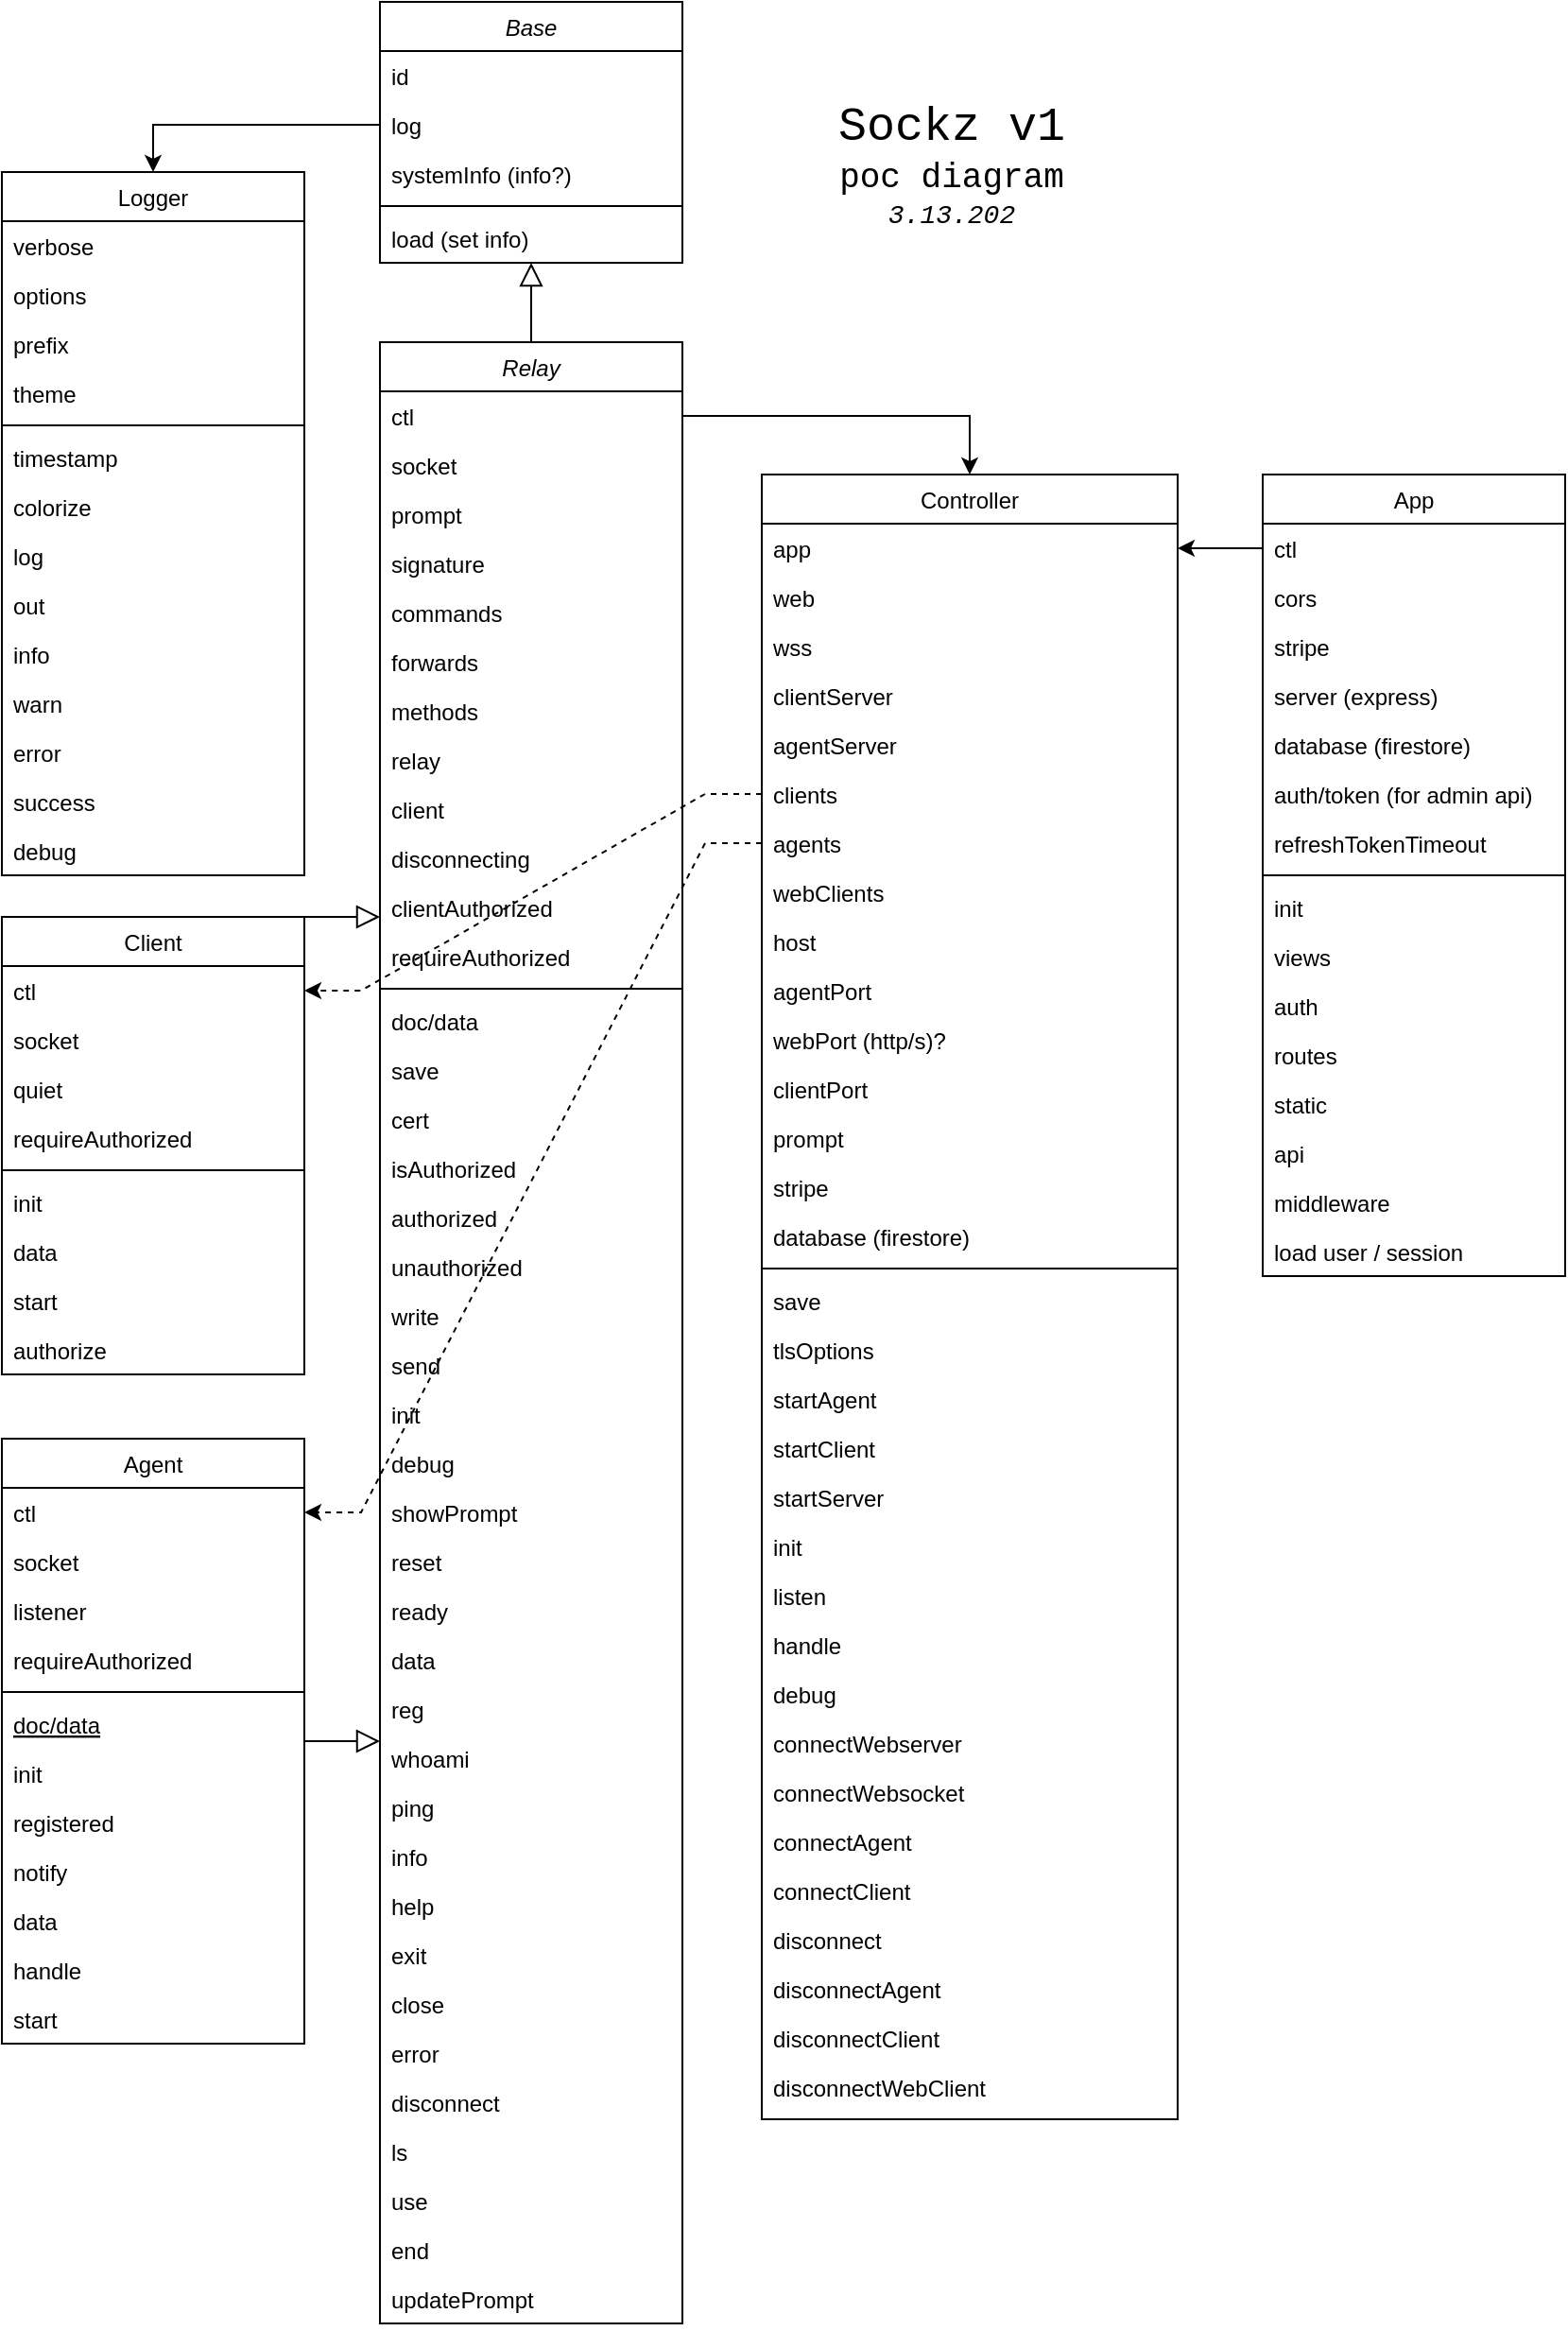 <mxfile version="17.1.2" type="github">
  <diagram id="C5RBs43oDa-KdzZeNtuy" name="Page-1">
    <mxGraphModel dx="2370" dy="2444" grid="1" gridSize="10" guides="1" tooltips="1" connect="1" arrows="1" fold="1" page="1" pageScale="1" pageWidth="827" pageHeight="1169" math="0" shadow="0">
      <root>
        <mxCell id="WIyWlLk6GJQsqaUBKTNV-0" />
        <mxCell id="WIyWlLk6GJQsqaUBKTNV-1" parent="WIyWlLk6GJQsqaUBKTNV-0" />
        <mxCell id="zkfFHV4jXpPFQw0GAbJ--0" value="Relay" style="swimlane;fontStyle=2;align=center;verticalAlign=top;childLayout=stackLayout;horizontal=1;startSize=26;horizontalStack=0;resizeParent=1;resizeLast=0;collapsible=1;marginBottom=0;rounded=0;shadow=0;strokeWidth=1;" parent="WIyWlLk6GJQsqaUBKTNV-1" vertex="1">
          <mxGeometry x="200" y="-70" width="160" height="1048" as="geometry">
            <mxRectangle x="230" y="140" width="160" height="26" as="alternateBounds" />
          </mxGeometry>
        </mxCell>
        <mxCell id="ypRm1HlDqHsr6dnx7aa0-102" value="ctl" style="text;align=left;verticalAlign=top;spacingLeft=4;spacingRight=4;overflow=hidden;rotatable=0;points=[[0,0.5],[1,0.5]];portConstraint=eastwest;" vertex="1" parent="zkfFHV4jXpPFQw0GAbJ--0">
          <mxGeometry y="26" width="160" height="26" as="geometry" />
        </mxCell>
        <mxCell id="ypRm1HlDqHsr6dnx7aa0-103" value="socket" style="text;align=left;verticalAlign=top;spacingLeft=4;spacingRight=4;overflow=hidden;rotatable=0;points=[[0,0.5],[1,0.5]];portConstraint=eastwest;" vertex="1" parent="zkfFHV4jXpPFQw0GAbJ--0">
          <mxGeometry y="52" width="160" height="26" as="geometry" />
        </mxCell>
        <mxCell id="ypRm1HlDqHsr6dnx7aa0-104" value="prompt" style="text;align=left;verticalAlign=top;spacingLeft=4;spacingRight=4;overflow=hidden;rotatable=0;points=[[0,0.5],[1,0.5]];portConstraint=eastwest;" vertex="1" parent="zkfFHV4jXpPFQw0GAbJ--0">
          <mxGeometry y="78" width="160" height="26" as="geometry" />
        </mxCell>
        <mxCell id="zkfFHV4jXpPFQw0GAbJ--1" value="signature" style="text;align=left;verticalAlign=top;spacingLeft=4;spacingRight=4;overflow=hidden;rotatable=0;points=[[0,0.5],[1,0.5]];portConstraint=eastwest;" parent="zkfFHV4jXpPFQw0GAbJ--0" vertex="1">
          <mxGeometry y="104" width="160" height="26" as="geometry" />
        </mxCell>
        <mxCell id="zkfFHV4jXpPFQw0GAbJ--2" value="commands" style="text;align=left;verticalAlign=top;spacingLeft=4;spacingRight=4;overflow=hidden;rotatable=0;points=[[0,0.5],[1,0.5]];portConstraint=eastwest;rounded=0;shadow=0;html=0;" parent="zkfFHV4jXpPFQw0GAbJ--0" vertex="1">
          <mxGeometry y="130" width="160" height="26" as="geometry" />
        </mxCell>
        <mxCell id="zkfFHV4jXpPFQw0GAbJ--3" value="forwards" style="text;align=left;verticalAlign=top;spacingLeft=4;spacingRight=4;overflow=hidden;rotatable=0;points=[[0,0.5],[1,0.5]];portConstraint=eastwest;rounded=0;shadow=0;html=0;" parent="zkfFHV4jXpPFQw0GAbJ--0" vertex="1">
          <mxGeometry y="156" width="160" height="26" as="geometry" />
        </mxCell>
        <mxCell id="zkfFHV4jXpPFQw0GAbJ--5" value="methods" style="text;align=left;verticalAlign=top;spacingLeft=4;spacingRight=4;overflow=hidden;rotatable=0;points=[[0,0.5],[1,0.5]];portConstraint=eastwest;" parent="zkfFHV4jXpPFQw0GAbJ--0" vertex="1">
          <mxGeometry y="182" width="160" height="26" as="geometry" />
        </mxCell>
        <mxCell id="ypRm1HlDqHsr6dnx7aa0-50" value="relay" style="text;align=left;verticalAlign=top;spacingLeft=4;spacingRight=4;overflow=hidden;rotatable=0;points=[[0,0.5],[1,0.5]];portConstraint=eastwest;" vertex="1" parent="zkfFHV4jXpPFQw0GAbJ--0">
          <mxGeometry y="208" width="160" height="26" as="geometry" />
        </mxCell>
        <mxCell id="ypRm1HlDqHsr6dnx7aa0-49" value="client" style="text;align=left;verticalAlign=top;spacingLeft=4;spacingRight=4;overflow=hidden;rotatable=0;points=[[0,0.5],[1,0.5]];portConstraint=eastwest;" vertex="1" parent="zkfFHV4jXpPFQw0GAbJ--0">
          <mxGeometry y="234" width="160" height="26" as="geometry" />
        </mxCell>
        <mxCell id="ypRm1HlDqHsr6dnx7aa0-51" value="disconnecting" style="text;align=left;verticalAlign=top;spacingLeft=4;spacingRight=4;overflow=hidden;rotatable=0;points=[[0,0.5],[1,0.5]];portConstraint=eastwest;" vertex="1" parent="zkfFHV4jXpPFQw0GAbJ--0">
          <mxGeometry y="260" width="160" height="26" as="geometry" />
        </mxCell>
        <mxCell id="ypRm1HlDqHsr6dnx7aa0-53" value="clientAuthorized" style="text;align=left;verticalAlign=top;spacingLeft=4;spacingRight=4;overflow=hidden;rotatable=0;points=[[0,0.5],[1,0.5]];portConstraint=eastwest;" vertex="1" parent="zkfFHV4jXpPFQw0GAbJ--0">
          <mxGeometry y="286" width="160" height="26" as="geometry" />
        </mxCell>
        <mxCell id="ypRm1HlDqHsr6dnx7aa0-52" value="requireAuthorized" style="text;align=left;verticalAlign=top;spacingLeft=4;spacingRight=4;overflow=hidden;rotatable=0;points=[[0,0.5],[1,0.5]];portConstraint=eastwest;" vertex="1" parent="zkfFHV4jXpPFQw0GAbJ--0">
          <mxGeometry y="312" width="160" height="26" as="geometry" />
        </mxCell>
        <mxCell id="zkfFHV4jXpPFQw0GAbJ--4" value="" style="line;html=1;strokeWidth=1;align=left;verticalAlign=middle;spacingTop=-1;spacingLeft=3;spacingRight=3;rotatable=0;labelPosition=right;points=[];portConstraint=eastwest;" parent="zkfFHV4jXpPFQw0GAbJ--0" vertex="1">
          <mxGeometry y="338" width="160" height="8" as="geometry" />
        </mxCell>
        <mxCell id="ypRm1HlDqHsr6dnx7aa0-48" value="doc/data" style="text;align=left;verticalAlign=top;spacingLeft=4;spacingRight=4;overflow=hidden;rotatable=0;points=[[0,0.5],[1,0.5]];portConstraint=eastwest;" vertex="1" parent="zkfFHV4jXpPFQw0GAbJ--0">
          <mxGeometry y="346" width="160" height="26" as="geometry" />
        </mxCell>
        <mxCell id="ypRm1HlDqHsr6dnx7aa0-67" value="save" style="text;align=left;verticalAlign=top;spacingLeft=4;spacingRight=4;overflow=hidden;rotatable=0;points=[[0,0.5],[1,0.5]];portConstraint=eastwest;" vertex="1" parent="zkfFHV4jXpPFQw0GAbJ--0">
          <mxGeometry y="372" width="160" height="26" as="geometry" />
        </mxCell>
        <mxCell id="ypRm1HlDqHsr6dnx7aa0-68" value="cert" style="text;align=left;verticalAlign=top;spacingLeft=4;spacingRight=4;overflow=hidden;rotatable=0;points=[[0,0.5],[1,0.5]];portConstraint=eastwest;" vertex="1" parent="zkfFHV4jXpPFQw0GAbJ--0">
          <mxGeometry y="398" width="160" height="26" as="geometry" />
        </mxCell>
        <mxCell id="ypRm1HlDqHsr6dnx7aa0-69" value="isAuthorized" style="text;align=left;verticalAlign=top;spacingLeft=4;spacingRight=4;overflow=hidden;rotatable=0;points=[[0,0.5],[1,0.5]];portConstraint=eastwest;" vertex="1" parent="zkfFHV4jXpPFQw0GAbJ--0">
          <mxGeometry y="424" width="160" height="26" as="geometry" />
        </mxCell>
        <mxCell id="ypRm1HlDqHsr6dnx7aa0-70" value="authorized" style="text;align=left;verticalAlign=top;spacingLeft=4;spacingRight=4;overflow=hidden;rotatable=0;points=[[0,0.5],[1,0.5]];portConstraint=eastwest;" vertex="1" parent="zkfFHV4jXpPFQw0GAbJ--0">
          <mxGeometry y="450" width="160" height="26" as="geometry" />
        </mxCell>
        <mxCell id="ypRm1HlDqHsr6dnx7aa0-71" value="unauthorized" style="text;align=left;verticalAlign=top;spacingLeft=4;spacingRight=4;overflow=hidden;rotatable=0;points=[[0,0.5],[1,0.5]];portConstraint=eastwest;" vertex="1" parent="zkfFHV4jXpPFQw0GAbJ--0">
          <mxGeometry y="476" width="160" height="26" as="geometry" />
        </mxCell>
        <mxCell id="ypRm1HlDqHsr6dnx7aa0-72" value="write" style="text;align=left;verticalAlign=top;spacingLeft=4;spacingRight=4;overflow=hidden;rotatable=0;points=[[0,0.5],[1,0.5]];portConstraint=eastwest;" vertex="1" parent="zkfFHV4jXpPFQw0GAbJ--0">
          <mxGeometry y="502" width="160" height="26" as="geometry" />
        </mxCell>
        <mxCell id="ypRm1HlDqHsr6dnx7aa0-73" value="send" style="text;align=left;verticalAlign=top;spacingLeft=4;spacingRight=4;overflow=hidden;rotatable=0;points=[[0,0.5],[1,0.5]];portConstraint=eastwest;" vertex="1" parent="zkfFHV4jXpPFQw0GAbJ--0">
          <mxGeometry y="528" width="160" height="26" as="geometry" />
        </mxCell>
        <mxCell id="ypRm1HlDqHsr6dnx7aa0-74" value="init" style="text;align=left;verticalAlign=top;spacingLeft=4;spacingRight=4;overflow=hidden;rotatable=0;points=[[0,0.5],[1,0.5]];portConstraint=eastwest;" vertex="1" parent="zkfFHV4jXpPFQw0GAbJ--0">
          <mxGeometry y="554" width="160" height="26" as="geometry" />
        </mxCell>
        <mxCell id="ypRm1HlDqHsr6dnx7aa0-75" value="debug" style="text;align=left;verticalAlign=top;spacingLeft=4;spacingRight=4;overflow=hidden;rotatable=0;points=[[0,0.5],[1,0.5]];portConstraint=eastwest;" vertex="1" parent="zkfFHV4jXpPFQw0GAbJ--0">
          <mxGeometry y="580" width="160" height="26" as="geometry" />
        </mxCell>
        <mxCell id="ypRm1HlDqHsr6dnx7aa0-77" value="showPrompt" style="text;align=left;verticalAlign=top;spacingLeft=4;spacingRight=4;overflow=hidden;rotatable=0;points=[[0,0.5],[1,0.5]];portConstraint=eastwest;" vertex="1" parent="zkfFHV4jXpPFQw0GAbJ--0">
          <mxGeometry y="606" width="160" height="26" as="geometry" />
        </mxCell>
        <mxCell id="ypRm1HlDqHsr6dnx7aa0-78" value="reset" style="text;align=left;verticalAlign=top;spacingLeft=4;spacingRight=4;overflow=hidden;rotatable=0;points=[[0,0.5],[1,0.5]];portConstraint=eastwest;" vertex="1" parent="zkfFHV4jXpPFQw0GAbJ--0">
          <mxGeometry y="632" width="160" height="26" as="geometry" />
        </mxCell>
        <mxCell id="ypRm1HlDqHsr6dnx7aa0-79" value="ready" style="text;align=left;verticalAlign=top;spacingLeft=4;spacingRight=4;overflow=hidden;rotatable=0;points=[[0,0.5],[1,0.5]];portConstraint=eastwest;" vertex="1" parent="zkfFHV4jXpPFQw0GAbJ--0">
          <mxGeometry y="658" width="160" height="26" as="geometry" />
        </mxCell>
        <mxCell id="ypRm1HlDqHsr6dnx7aa0-80" value="data" style="text;align=left;verticalAlign=top;spacingLeft=4;spacingRight=4;overflow=hidden;rotatable=0;points=[[0,0.5],[1,0.5]];portConstraint=eastwest;" vertex="1" parent="zkfFHV4jXpPFQw0GAbJ--0">
          <mxGeometry y="684" width="160" height="26" as="geometry" />
        </mxCell>
        <mxCell id="ypRm1HlDqHsr6dnx7aa0-81" value="reg" style="text;align=left;verticalAlign=top;spacingLeft=4;spacingRight=4;overflow=hidden;rotatable=0;points=[[0,0.5],[1,0.5]];portConstraint=eastwest;" vertex="1" parent="zkfFHV4jXpPFQw0GAbJ--0">
          <mxGeometry y="710" width="160" height="26" as="geometry" />
        </mxCell>
        <mxCell id="ypRm1HlDqHsr6dnx7aa0-82" value="whoami" style="text;align=left;verticalAlign=top;spacingLeft=4;spacingRight=4;overflow=hidden;rotatable=0;points=[[0,0.5],[1,0.5]];portConstraint=eastwest;" vertex="1" parent="zkfFHV4jXpPFQw0GAbJ--0">
          <mxGeometry y="736" width="160" height="26" as="geometry" />
        </mxCell>
        <mxCell id="ypRm1HlDqHsr6dnx7aa0-83" value="ping" style="text;align=left;verticalAlign=top;spacingLeft=4;spacingRight=4;overflow=hidden;rotatable=0;points=[[0,0.5],[1,0.5]];portConstraint=eastwest;" vertex="1" parent="zkfFHV4jXpPFQw0GAbJ--0">
          <mxGeometry y="762" width="160" height="26" as="geometry" />
        </mxCell>
        <mxCell id="ypRm1HlDqHsr6dnx7aa0-84" value="info" style="text;align=left;verticalAlign=top;spacingLeft=4;spacingRight=4;overflow=hidden;rotatable=0;points=[[0,0.5],[1,0.5]];portConstraint=eastwest;" vertex="1" parent="zkfFHV4jXpPFQw0GAbJ--0">
          <mxGeometry y="788" width="160" height="26" as="geometry" />
        </mxCell>
        <mxCell id="ypRm1HlDqHsr6dnx7aa0-85" value="help" style="text;align=left;verticalAlign=top;spacingLeft=4;spacingRight=4;overflow=hidden;rotatable=0;points=[[0,0.5],[1,0.5]];portConstraint=eastwest;" vertex="1" parent="zkfFHV4jXpPFQw0GAbJ--0">
          <mxGeometry y="814" width="160" height="26" as="geometry" />
        </mxCell>
        <mxCell id="ypRm1HlDqHsr6dnx7aa0-86" value="exit" style="text;align=left;verticalAlign=top;spacingLeft=4;spacingRight=4;overflow=hidden;rotatable=0;points=[[0,0.5],[1,0.5]];portConstraint=eastwest;" vertex="1" parent="zkfFHV4jXpPFQw0GAbJ--0">
          <mxGeometry y="840" width="160" height="26" as="geometry" />
        </mxCell>
        <mxCell id="ypRm1HlDqHsr6dnx7aa0-87" value="close" style="text;align=left;verticalAlign=top;spacingLeft=4;spacingRight=4;overflow=hidden;rotatable=0;points=[[0,0.5],[1,0.5]];portConstraint=eastwest;" vertex="1" parent="zkfFHV4jXpPFQw0GAbJ--0">
          <mxGeometry y="866" width="160" height="26" as="geometry" />
        </mxCell>
        <mxCell id="ypRm1HlDqHsr6dnx7aa0-88" value="error" style="text;align=left;verticalAlign=top;spacingLeft=4;spacingRight=4;overflow=hidden;rotatable=0;points=[[0,0.5],[1,0.5]];portConstraint=eastwest;" vertex="1" parent="zkfFHV4jXpPFQw0GAbJ--0">
          <mxGeometry y="892" width="160" height="26" as="geometry" />
        </mxCell>
        <mxCell id="ypRm1HlDqHsr6dnx7aa0-89" value="disconnect" style="text;align=left;verticalAlign=top;spacingLeft=4;spacingRight=4;overflow=hidden;rotatable=0;points=[[0,0.5],[1,0.5]];portConstraint=eastwest;" vertex="1" parent="zkfFHV4jXpPFQw0GAbJ--0">
          <mxGeometry y="918" width="160" height="26" as="geometry" />
        </mxCell>
        <mxCell id="ypRm1HlDqHsr6dnx7aa0-90" value="ls" style="text;align=left;verticalAlign=top;spacingLeft=4;spacingRight=4;overflow=hidden;rotatable=0;points=[[0,0.5],[1,0.5]];portConstraint=eastwest;" vertex="1" parent="zkfFHV4jXpPFQw0GAbJ--0">
          <mxGeometry y="944" width="160" height="26" as="geometry" />
        </mxCell>
        <mxCell id="ypRm1HlDqHsr6dnx7aa0-91" value="use" style="text;align=left;verticalAlign=top;spacingLeft=4;spacingRight=4;overflow=hidden;rotatable=0;points=[[0,0.5],[1,0.5]];portConstraint=eastwest;" vertex="1" parent="zkfFHV4jXpPFQw0GAbJ--0">
          <mxGeometry y="970" width="160" height="26" as="geometry" />
        </mxCell>
        <mxCell id="ypRm1HlDqHsr6dnx7aa0-92" value="end" style="text;align=left;verticalAlign=top;spacingLeft=4;spacingRight=4;overflow=hidden;rotatable=0;points=[[0,0.5],[1,0.5]];portConstraint=eastwest;" vertex="1" parent="zkfFHV4jXpPFQw0GAbJ--0">
          <mxGeometry y="996" width="160" height="26" as="geometry" />
        </mxCell>
        <mxCell id="ypRm1HlDqHsr6dnx7aa0-93" value="updatePrompt" style="text;align=left;verticalAlign=top;spacingLeft=4;spacingRight=4;overflow=hidden;rotatable=0;points=[[0,0.5],[1,0.5]];portConstraint=eastwest;" vertex="1" parent="zkfFHV4jXpPFQw0GAbJ--0">
          <mxGeometry y="1022" width="160" height="26" as="geometry" />
        </mxCell>
        <mxCell id="zkfFHV4jXpPFQw0GAbJ--6" value="Agent" style="swimlane;fontStyle=0;align=center;verticalAlign=top;childLayout=stackLayout;horizontal=1;startSize=26;horizontalStack=0;resizeParent=1;resizeLast=0;collapsible=1;marginBottom=0;rounded=0;shadow=0;strokeWidth=1;" parent="WIyWlLk6GJQsqaUBKTNV-1" vertex="1">
          <mxGeometry y="510" width="160" height="320" as="geometry">
            <mxRectangle x="130" y="380" width="160" height="26" as="alternateBounds" />
          </mxGeometry>
        </mxCell>
        <mxCell id="ypRm1HlDqHsr6dnx7aa0-123" value="ctl" style="text;align=left;verticalAlign=top;spacingLeft=4;spacingRight=4;overflow=hidden;rotatable=0;points=[[0,0.5],[1,0.5]];portConstraint=eastwest;rounded=0;shadow=0;html=0;" vertex="1" parent="zkfFHV4jXpPFQw0GAbJ--6">
          <mxGeometry y="26" width="160" height="26" as="geometry" />
        </mxCell>
        <mxCell id="ypRm1HlDqHsr6dnx7aa0-124" value="socket" style="text;align=left;verticalAlign=top;spacingLeft=4;spacingRight=4;overflow=hidden;rotatable=0;points=[[0,0.5],[1,0.5]];portConstraint=eastwest;rounded=0;shadow=0;html=0;" vertex="1" parent="zkfFHV4jXpPFQw0GAbJ--6">
          <mxGeometry y="52" width="160" height="26" as="geometry" />
        </mxCell>
        <mxCell id="zkfFHV4jXpPFQw0GAbJ--7" value="listener" style="text;align=left;verticalAlign=top;spacingLeft=4;spacingRight=4;overflow=hidden;rotatable=0;points=[[0,0.5],[1,0.5]];portConstraint=eastwest;" parent="zkfFHV4jXpPFQw0GAbJ--6" vertex="1">
          <mxGeometry y="78" width="160" height="26" as="geometry" />
        </mxCell>
        <mxCell id="zkfFHV4jXpPFQw0GAbJ--8" value="requireAuthorized" style="text;align=left;verticalAlign=top;spacingLeft=4;spacingRight=4;overflow=hidden;rotatable=0;points=[[0,0.5],[1,0.5]];portConstraint=eastwest;rounded=0;shadow=0;html=0;" parent="zkfFHV4jXpPFQw0GAbJ--6" vertex="1">
          <mxGeometry y="104" width="160" height="26" as="geometry" />
        </mxCell>
        <mxCell id="zkfFHV4jXpPFQw0GAbJ--9" value="" style="line;html=1;strokeWidth=1;align=left;verticalAlign=middle;spacingTop=-1;spacingLeft=3;spacingRight=3;rotatable=0;labelPosition=right;points=[];portConstraint=eastwest;" parent="zkfFHV4jXpPFQw0GAbJ--6" vertex="1">
          <mxGeometry y="130" width="160" height="8" as="geometry" />
        </mxCell>
        <mxCell id="zkfFHV4jXpPFQw0GAbJ--10" value="doc/data" style="text;align=left;verticalAlign=top;spacingLeft=4;spacingRight=4;overflow=hidden;rotatable=0;points=[[0,0.5],[1,0.5]];portConstraint=eastwest;fontStyle=4" parent="zkfFHV4jXpPFQw0GAbJ--6" vertex="1">
          <mxGeometry y="138" width="160" height="26" as="geometry" />
        </mxCell>
        <mxCell id="zkfFHV4jXpPFQw0GAbJ--11" value="init" style="text;align=left;verticalAlign=top;spacingLeft=4;spacingRight=4;overflow=hidden;rotatable=0;points=[[0,0.5],[1,0.5]];portConstraint=eastwest;" parent="zkfFHV4jXpPFQw0GAbJ--6" vertex="1">
          <mxGeometry y="164" width="160" height="26" as="geometry" />
        </mxCell>
        <mxCell id="ypRm1HlDqHsr6dnx7aa0-107" value="registered" style="text;align=left;verticalAlign=top;spacingLeft=4;spacingRight=4;overflow=hidden;rotatable=0;points=[[0,0.5],[1,0.5]];portConstraint=eastwest;" vertex="1" parent="zkfFHV4jXpPFQw0GAbJ--6">
          <mxGeometry y="190" width="160" height="26" as="geometry" />
        </mxCell>
        <mxCell id="ypRm1HlDqHsr6dnx7aa0-108" value="notify" style="text;align=left;verticalAlign=top;spacingLeft=4;spacingRight=4;overflow=hidden;rotatable=0;points=[[0,0.5],[1,0.5]];portConstraint=eastwest;" vertex="1" parent="zkfFHV4jXpPFQw0GAbJ--6">
          <mxGeometry y="216" width="160" height="26" as="geometry" />
        </mxCell>
        <mxCell id="ypRm1HlDqHsr6dnx7aa0-109" value="data" style="text;align=left;verticalAlign=top;spacingLeft=4;spacingRight=4;overflow=hidden;rotatable=0;points=[[0,0.5],[1,0.5]];portConstraint=eastwest;" vertex="1" parent="zkfFHV4jXpPFQw0GAbJ--6">
          <mxGeometry y="242" width="160" height="26" as="geometry" />
        </mxCell>
        <mxCell id="ypRm1HlDqHsr6dnx7aa0-110" value="handle" style="text;align=left;verticalAlign=top;spacingLeft=4;spacingRight=4;overflow=hidden;rotatable=0;points=[[0,0.5],[1,0.5]];portConstraint=eastwest;" vertex="1" parent="zkfFHV4jXpPFQw0GAbJ--6">
          <mxGeometry y="268" width="160" height="26" as="geometry" />
        </mxCell>
        <mxCell id="ypRm1HlDqHsr6dnx7aa0-111" value="start" style="text;align=left;verticalAlign=top;spacingLeft=4;spacingRight=4;overflow=hidden;rotatable=0;points=[[0,0.5],[1,0.5]];portConstraint=eastwest;" vertex="1" parent="zkfFHV4jXpPFQw0GAbJ--6">
          <mxGeometry y="294" width="160" height="26" as="geometry" />
        </mxCell>
        <mxCell id="zkfFHV4jXpPFQw0GAbJ--12" value="" style="endArrow=block;endSize=10;endFill=0;shadow=0;strokeWidth=1;rounded=0;edgeStyle=elbowEdgeStyle;elbow=vertical;" parent="WIyWlLk6GJQsqaUBKTNV-1" source="zkfFHV4jXpPFQw0GAbJ--6" target="zkfFHV4jXpPFQw0GAbJ--0" edge="1">
          <mxGeometry width="160" relative="1" as="geometry">
            <mxPoint x="200" y="203" as="sourcePoint" />
            <mxPoint x="200" y="203" as="targetPoint" />
          </mxGeometry>
        </mxCell>
        <mxCell id="zkfFHV4jXpPFQw0GAbJ--16" value="" style="endArrow=block;endSize=10;endFill=0;shadow=0;strokeWidth=1;rounded=0;edgeStyle=elbowEdgeStyle;elbow=vertical;exitX=0.5;exitY=0;exitDx=0;exitDy=0;" parent="WIyWlLk6GJQsqaUBKTNV-1" source="ypRm1HlDqHsr6dnx7aa0-112" target="zkfFHV4jXpPFQw0GAbJ--0" edge="1">
          <mxGeometry width="160" relative="1" as="geometry">
            <mxPoint x="210" y="373" as="sourcePoint" />
            <mxPoint x="310" y="271" as="targetPoint" />
          </mxGeometry>
        </mxCell>
        <mxCell id="zkfFHV4jXpPFQw0GAbJ--17" value="Logger" style="swimlane;fontStyle=0;align=center;verticalAlign=top;childLayout=stackLayout;horizontal=1;startSize=26;horizontalStack=0;resizeParent=1;resizeLast=0;collapsible=1;marginBottom=0;rounded=0;shadow=0;strokeWidth=1;" parent="WIyWlLk6GJQsqaUBKTNV-1" vertex="1">
          <mxGeometry y="-160" width="160" height="372" as="geometry">
            <mxRectangle x="550" y="140" width="160" height="26" as="alternateBounds" />
          </mxGeometry>
        </mxCell>
        <mxCell id="zkfFHV4jXpPFQw0GAbJ--18" value="verbose" style="text;align=left;verticalAlign=top;spacingLeft=4;spacingRight=4;overflow=hidden;rotatable=0;points=[[0,0.5],[1,0.5]];portConstraint=eastwest;" parent="zkfFHV4jXpPFQw0GAbJ--17" vertex="1">
          <mxGeometry y="26" width="160" height="26" as="geometry" />
        </mxCell>
        <mxCell id="zkfFHV4jXpPFQw0GAbJ--19" value="options" style="text;align=left;verticalAlign=top;spacingLeft=4;spacingRight=4;overflow=hidden;rotatable=0;points=[[0,0.5],[1,0.5]];portConstraint=eastwest;rounded=0;shadow=0;html=0;" parent="zkfFHV4jXpPFQw0GAbJ--17" vertex="1">
          <mxGeometry y="52" width="160" height="26" as="geometry" />
        </mxCell>
        <mxCell id="zkfFHV4jXpPFQw0GAbJ--20" value="prefix" style="text;align=left;verticalAlign=top;spacingLeft=4;spacingRight=4;overflow=hidden;rotatable=0;points=[[0,0.5],[1,0.5]];portConstraint=eastwest;rounded=0;shadow=0;html=0;" parent="zkfFHV4jXpPFQw0GAbJ--17" vertex="1">
          <mxGeometry y="78" width="160" height="26" as="geometry" />
        </mxCell>
        <mxCell id="zkfFHV4jXpPFQw0GAbJ--21" value="theme" style="text;align=left;verticalAlign=top;spacingLeft=4;spacingRight=4;overflow=hidden;rotatable=0;points=[[0,0.5],[1,0.5]];portConstraint=eastwest;rounded=0;shadow=0;html=0;" parent="zkfFHV4jXpPFQw0GAbJ--17" vertex="1">
          <mxGeometry y="104" width="160" height="26" as="geometry" />
        </mxCell>
        <mxCell id="zkfFHV4jXpPFQw0GAbJ--23" value="" style="line;html=1;strokeWidth=1;align=left;verticalAlign=middle;spacingTop=-1;spacingLeft=3;spacingRight=3;rotatable=0;labelPosition=right;points=[];portConstraint=eastwest;" parent="zkfFHV4jXpPFQw0GAbJ--17" vertex="1">
          <mxGeometry y="130" width="160" height="8" as="geometry" />
        </mxCell>
        <mxCell id="zkfFHV4jXpPFQw0GAbJ--24" value="timestamp" style="text;align=left;verticalAlign=top;spacingLeft=4;spacingRight=4;overflow=hidden;rotatable=0;points=[[0,0.5],[1,0.5]];portConstraint=eastwest;" parent="zkfFHV4jXpPFQw0GAbJ--17" vertex="1">
          <mxGeometry y="138" width="160" height="26" as="geometry" />
        </mxCell>
        <mxCell id="zkfFHV4jXpPFQw0GAbJ--25" value="colorize" style="text;align=left;verticalAlign=top;spacingLeft=4;spacingRight=4;overflow=hidden;rotatable=0;points=[[0,0.5],[1,0.5]];portConstraint=eastwest;" parent="zkfFHV4jXpPFQw0GAbJ--17" vertex="1">
          <mxGeometry y="164" width="160" height="26" as="geometry" />
        </mxCell>
        <mxCell id="ypRm1HlDqHsr6dnx7aa0-94" value="log" style="text;align=left;verticalAlign=top;spacingLeft=4;spacingRight=4;overflow=hidden;rotatable=0;points=[[0,0.5],[1,0.5]];portConstraint=eastwest;" vertex="1" parent="zkfFHV4jXpPFQw0GAbJ--17">
          <mxGeometry y="190" width="160" height="26" as="geometry" />
        </mxCell>
        <mxCell id="ypRm1HlDqHsr6dnx7aa0-95" value="out" style="text;align=left;verticalAlign=top;spacingLeft=4;spacingRight=4;overflow=hidden;rotatable=0;points=[[0,0.5],[1,0.5]];portConstraint=eastwest;" vertex="1" parent="zkfFHV4jXpPFQw0GAbJ--17">
          <mxGeometry y="216" width="160" height="26" as="geometry" />
        </mxCell>
        <mxCell id="ypRm1HlDqHsr6dnx7aa0-96" value="info" style="text;align=left;verticalAlign=top;spacingLeft=4;spacingRight=4;overflow=hidden;rotatable=0;points=[[0,0.5],[1,0.5]];portConstraint=eastwest;" vertex="1" parent="zkfFHV4jXpPFQw0GAbJ--17">
          <mxGeometry y="242" width="160" height="26" as="geometry" />
        </mxCell>
        <mxCell id="ypRm1HlDqHsr6dnx7aa0-97" value="warn" style="text;align=left;verticalAlign=top;spacingLeft=4;spacingRight=4;overflow=hidden;rotatable=0;points=[[0,0.5],[1,0.5]];portConstraint=eastwest;" vertex="1" parent="zkfFHV4jXpPFQw0GAbJ--17">
          <mxGeometry y="268" width="160" height="26" as="geometry" />
        </mxCell>
        <mxCell id="ypRm1HlDqHsr6dnx7aa0-98" value="error" style="text;align=left;verticalAlign=top;spacingLeft=4;spacingRight=4;overflow=hidden;rotatable=0;points=[[0,0.5],[1,0.5]];portConstraint=eastwest;" vertex="1" parent="zkfFHV4jXpPFQw0GAbJ--17">
          <mxGeometry y="294" width="160" height="26" as="geometry" />
        </mxCell>
        <mxCell id="ypRm1HlDqHsr6dnx7aa0-99" value="success" style="text;align=left;verticalAlign=top;spacingLeft=4;spacingRight=4;overflow=hidden;rotatable=0;points=[[0,0.5],[1,0.5]];portConstraint=eastwest;" vertex="1" parent="zkfFHV4jXpPFQw0GAbJ--17">
          <mxGeometry y="320" width="160" height="26" as="geometry" />
        </mxCell>
        <mxCell id="ypRm1HlDqHsr6dnx7aa0-100" value="debug" style="text;align=left;verticalAlign=top;spacingLeft=4;spacingRight=4;overflow=hidden;rotatable=0;points=[[0,0.5],[1,0.5]];portConstraint=eastwest;" vertex="1" parent="zkfFHV4jXpPFQw0GAbJ--17">
          <mxGeometry y="346" width="160" height="26" as="geometry" />
        </mxCell>
        <mxCell id="ypRm1HlDqHsr6dnx7aa0-0" value="App" style="swimlane;fontStyle=0;align=center;verticalAlign=top;childLayout=stackLayout;horizontal=1;startSize=26;horizontalStack=0;resizeParent=1;resizeLast=0;collapsible=1;marginBottom=0;rounded=0;shadow=0;strokeWidth=1;" vertex="1" parent="WIyWlLk6GJQsqaUBKTNV-1">
          <mxGeometry x="667" width="160" height="424" as="geometry">
            <mxRectangle x="550" y="140" width="160" height="26" as="alternateBounds" />
          </mxGeometry>
        </mxCell>
        <mxCell id="ypRm1HlDqHsr6dnx7aa0-5" value="ctl" style="text;align=left;verticalAlign=top;spacingLeft=4;spacingRight=4;overflow=hidden;rotatable=0;points=[[0,0.5],[1,0.5]];portConstraint=eastwest;rounded=0;shadow=0;html=0;" vertex="1" parent="ypRm1HlDqHsr6dnx7aa0-0">
          <mxGeometry y="26" width="160" height="26" as="geometry" />
        </mxCell>
        <mxCell id="ypRm1HlDqHsr6dnx7aa0-143" value="cors" style="text;align=left;verticalAlign=top;spacingLeft=4;spacingRight=4;overflow=hidden;rotatable=0;points=[[0,0.5],[1,0.5]];portConstraint=eastwest;rounded=0;shadow=0;html=0;" vertex="1" parent="ypRm1HlDqHsr6dnx7aa0-0">
          <mxGeometry y="52" width="160" height="26" as="geometry" />
        </mxCell>
        <mxCell id="ypRm1HlDqHsr6dnx7aa0-1" value="stripe" style="text;align=left;verticalAlign=top;spacingLeft=4;spacingRight=4;overflow=hidden;rotatable=0;points=[[0,0.5],[1,0.5]];portConstraint=eastwest;" vertex="1" parent="ypRm1HlDqHsr6dnx7aa0-0">
          <mxGeometry y="78" width="160" height="26" as="geometry" />
        </mxCell>
        <mxCell id="ypRm1HlDqHsr6dnx7aa0-2" value="server (express)" style="text;align=left;verticalAlign=top;spacingLeft=4;spacingRight=4;overflow=hidden;rotatable=0;points=[[0,0.5],[1,0.5]];portConstraint=eastwest;rounded=0;shadow=0;html=0;" vertex="1" parent="ypRm1HlDqHsr6dnx7aa0-0">
          <mxGeometry y="104" width="160" height="26" as="geometry" />
        </mxCell>
        <mxCell id="ypRm1HlDqHsr6dnx7aa0-3" value="database (firestore)" style="text;align=left;verticalAlign=top;spacingLeft=4;spacingRight=4;overflow=hidden;rotatable=0;points=[[0,0.5],[1,0.5]];portConstraint=eastwest;rounded=0;shadow=0;html=0;" vertex="1" parent="ypRm1HlDqHsr6dnx7aa0-0">
          <mxGeometry y="130" width="160" height="26" as="geometry" />
        </mxCell>
        <mxCell id="ypRm1HlDqHsr6dnx7aa0-4" value="auth/token (for admin api)" style="text;align=left;verticalAlign=top;spacingLeft=4;spacingRight=4;overflow=hidden;rotatable=0;points=[[0,0.5],[1,0.5]];portConstraint=eastwest;rounded=0;shadow=0;html=0;" vertex="1" parent="ypRm1HlDqHsr6dnx7aa0-0">
          <mxGeometry y="156" width="160" height="26" as="geometry" />
        </mxCell>
        <mxCell id="ypRm1HlDqHsr6dnx7aa0-144" value="refreshTokenTimeout" style="text;align=left;verticalAlign=top;spacingLeft=4;spacingRight=4;overflow=hidden;rotatable=0;points=[[0,0.5],[1,0.5]];portConstraint=eastwest;rounded=0;shadow=0;html=0;" vertex="1" parent="ypRm1HlDqHsr6dnx7aa0-0">
          <mxGeometry y="182" width="160" height="26" as="geometry" />
        </mxCell>
        <mxCell id="ypRm1HlDqHsr6dnx7aa0-6" value="" style="line;html=1;strokeWidth=1;align=left;verticalAlign=middle;spacingTop=-1;spacingLeft=3;spacingRight=3;rotatable=0;labelPosition=right;points=[];portConstraint=eastwest;" vertex="1" parent="ypRm1HlDqHsr6dnx7aa0-0">
          <mxGeometry y="208" width="160" height="8" as="geometry" />
        </mxCell>
        <mxCell id="ypRm1HlDqHsr6dnx7aa0-7" value="init" style="text;align=left;verticalAlign=top;spacingLeft=4;spacingRight=4;overflow=hidden;rotatable=0;points=[[0,0.5],[1,0.5]];portConstraint=eastwest;" vertex="1" parent="ypRm1HlDqHsr6dnx7aa0-0">
          <mxGeometry y="216" width="160" height="26" as="geometry" />
        </mxCell>
        <mxCell id="ypRm1HlDqHsr6dnx7aa0-8" value="views&#xa;" style="text;align=left;verticalAlign=top;spacingLeft=4;spacingRight=4;overflow=hidden;rotatable=0;points=[[0,0.5],[1,0.5]];portConstraint=eastwest;" vertex="1" parent="ypRm1HlDqHsr6dnx7aa0-0">
          <mxGeometry y="242" width="160" height="26" as="geometry" />
        </mxCell>
        <mxCell id="ypRm1HlDqHsr6dnx7aa0-9" value="auth" style="text;align=left;verticalAlign=top;spacingLeft=4;spacingRight=4;overflow=hidden;rotatable=0;points=[[0,0.5],[1,0.5]];portConstraint=eastwest;" vertex="1" parent="ypRm1HlDqHsr6dnx7aa0-0">
          <mxGeometry y="268" width="160" height="26" as="geometry" />
        </mxCell>
        <mxCell id="ypRm1HlDqHsr6dnx7aa0-10" value="routes" style="text;align=left;verticalAlign=top;spacingLeft=4;spacingRight=4;overflow=hidden;rotatable=0;points=[[0,0.5],[1,0.5]];portConstraint=eastwest;" vertex="1" parent="ypRm1HlDqHsr6dnx7aa0-0">
          <mxGeometry y="294" width="160" height="26" as="geometry" />
        </mxCell>
        <mxCell id="ypRm1HlDqHsr6dnx7aa0-11" value="static" style="text;align=left;verticalAlign=top;spacingLeft=4;spacingRight=4;overflow=hidden;rotatable=0;points=[[0,0.5],[1,0.5]];portConstraint=eastwest;" vertex="1" parent="ypRm1HlDqHsr6dnx7aa0-0">
          <mxGeometry y="320" width="160" height="26" as="geometry" />
        </mxCell>
        <mxCell id="ypRm1HlDqHsr6dnx7aa0-12" value="api" style="text;align=left;verticalAlign=top;spacingLeft=4;spacingRight=4;overflow=hidden;rotatable=0;points=[[0,0.5],[1,0.5]];portConstraint=eastwest;" vertex="1" parent="ypRm1HlDqHsr6dnx7aa0-0">
          <mxGeometry y="346" width="160" height="26" as="geometry" />
        </mxCell>
        <mxCell id="ypRm1HlDqHsr6dnx7aa0-13" value="middleware" style="text;align=left;verticalAlign=top;spacingLeft=4;spacingRight=4;overflow=hidden;rotatable=0;points=[[0,0.5],[1,0.5]];portConstraint=eastwest;" vertex="1" parent="ypRm1HlDqHsr6dnx7aa0-0">
          <mxGeometry y="372" width="160" height="26" as="geometry" />
        </mxCell>
        <mxCell id="ypRm1HlDqHsr6dnx7aa0-14" value="load user / session" style="text;align=left;verticalAlign=top;spacingLeft=4;spacingRight=4;overflow=hidden;rotatable=0;points=[[0,0.5],[1,0.5]];portConstraint=eastwest;" vertex="1" parent="ypRm1HlDqHsr6dnx7aa0-0">
          <mxGeometry y="398" width="160" height="26" as="geometry" />
        </mxCell>
        <mxCell id="ypRm1HlDqHsr6dnx7aa0-15" value="Controller" style="swimlane;fontStyle=0;align=center;verticalAlign=top;childLayout=stackLayout;horizontal=1;startSize=26;horizontalStack=0;resizeParent=1;resizeLast=0;collapsible=1;marginBottom=0;rounded=0;shadow=0;strokeWidth=1;" vertex="1" parent="WIyWlLk6GJQsqaUBKTNV-1">
          <mxGeometry x="402" width="220" height="870" as="geometry">
            <mxRectangle x="550" y="140" width="160" height="26" as="alternateBounds" />
          </mxGeometry>
        </mxCell>
        <mxCell id="ypRm1HlDqHsr6dnx7aa0-16" value="app" style="text;align=left;verticalAlign=top;spacingLeft=4;spacingRight=4;overflow=hidden;rotatable=0;points=[[0,0.5],[1,0.5]];portConstraint=eastwest;" vertex="1" parent="ypRm1HlDqHsr6dnx7aa0-15">
          <mxGeometry y="26" width="220" height="26" as="geometry" />
        </mxCell>
        <mxCell id="ypRm1HlDqHsr6dnx7aa0-17" value="web" style="text;align=left;verticalAlign=top;spacingLeft=4;spacingRight=4;overflow=hidden;rotatable=0;points=[[0,0.5],[1,0.5]];portConstraint=eastwest;rounded=0;shadow=0;html=0;" vertex="1" parent="ypRm1HlDqHsr6dnx7aa0-15">
          <mxGeometry y="52" width="220" height="26" as="geometry" />
        </mxCell>
        <mxCell id="ypRm1HlDqHsr6dnx7aa0-18" value="wss" style="text;align=left;verticalAlign=top;spacingLeft=4;spacingRight=4;overflow=hidden;rotatable=0;points=[[0,0.5],[1,0.5]];portConstraint=eastwest;rounded=0;shadow=0;html=0;" vertex="1" parent="ypRm1HlDqHsr6dnx7aa0-15">
          <mxGeometry y="78" width="220" height="26" as="geometry" />
        </mxCell>
        <mxCell id="ypRm1HlDqHsr6dnx7aa0-20" value="clientServer" style="text;align=left;verticalAlign=top;spacingLeft=4;spacingRight=4;overflow=hidden;rotatable=0;points=[[0,0.5],[1,0.5]];portConstraint=eastwest;rounded=0;shadow=0;html=0;" vertex="1" parent="ypRm1HlDqHsr6dnx7aa0-15">
          <mxGeometry y="104" width="220" height="26" as="geometry" />
        </mxCell>
        <mxCell id="ypRm1HlDqHsr6dnx7aa0-63" value="agentServer" style="text;align=left;verticalAlign=top;spacingLeft=4;spacingRight=4;overflow=hidden;rotatable=0;points=[[0,0.5],[1,0.5]];portConstraint=eastwest;" vertex="1" parent="ypRm1HlDqHsr6dnx7aa0-15">
          <mxGeometry y="130" width="220" height="26" as="geometry" />
        </mxCell>
        <mxCell id="ypRm1HlDqHsr6dnx7aa0-65" value="clients" style="text;align=left;verticalAlign=top;spacingLeft=4;spacingRight=4;overflow=hidden;rotatable=0;points=[[0,0.5],[1,0.5]];portConstraint=eastwest;" vertex="1" parent="ypRm1HlDqHsr6dnx7aa0-15">
          <mxGeometry y="156" width="220" height="26" as="geometry" />
        </mxCell>
        <mxCell id="ypRm1HlDqHsr6dnx7aa0-64" value="agents" style="text;align=left;verticalAlign=top;spacingLeft=4;spacingRight=4;overflow=hidden;rotatable=0;points=[[0,0.5],[1,0.5]];portConstraint=eastwest;" vertex="1" parent="ypRm1HlDqHsr6dnx7aa0-15">
          <mxGeometry y="182" width="220" height="26" as="geometry" />
        </mxCell>
        <mxCell id="ypRm1HlDqHsr6dnx7aa0-66" value="webClients" style="text;align=left;verticalAlign=top;spacingLeft=4;spacingRight=4;overflow=hidden;rotatable=0;points=[[0,0.5],[1,0.5]];portConstraint=eastwest;" vertex="1" parent="ypRm1HlDqHsr6dnx7aa0-15">
          <mxGeometry y="208" width="220" height="26" as="geometry" />
        </mxCell>
        <mxCell id="ypRm1HlDqHsr6dnx7aa0-34" value="host" style="text;align=left;verticalAlign=top;spacingLeft=4;spacingRight=4;overflow=hidden;rotatable=0;points=[[0,0.5],[1,0.5]];portConstraint=eastwest;" vertex="1" parent="ypRm1HlDqHsr6dnx7aa0-15">
          <mxGeometry y="234" width="220" height="26" as="geometry" />
        </mxCell>
        <mxCell id="ypRm1HlDqHsr6dnx7aa0-35" value="agentPort" style="text;align=left;verticalAlign=top;spacingLeft=4;spacingRight=4;overflow=hidden;rotatable=0;points=[[0,0.5],[1,0.5]];portConstraint=eastwest;" vertex="1" parent="ypRm1HlDqHsr6dnx7aa0-15">
          <mxGeometry y="260" width="220" height="26" as="geometry" />
        </mxCell>
        <mxCell id="ypRm1HlDqHsr6dnx7aa0-37" value="webPort (http/s)?" style="text;align=left;verticalAlign=top;spacingLeft=4;spacingRight=4;overflow=hidden;rotatable=0;points=[[0,0.5],[1,0.5]];portConstraint=eastwest;" vertex="1" parent="ypRm1HlDqHsr6dnx7aa0-15">
          <mxGeometry y="286" width="220" height="26" as="geometry" />
        </mxCell>
        <mxCell id="ypRm1HlDqHsr6dnx7aa0-36" value="clientPort" style="text;align=left;verticalAlign=top;spacingLeft=4;spacingRight=4;overflow=hidden;rotatable=0;points=[[0,0.5],[1,0.5]];portConstraint=eastwest;" vertex="1" parent="ypRm1HlDqHsr6dnx7aa0-15">
          <mxGeometry y="312" width="220" height="26" as="geometry" />
        </mxCell>
        <mxCell id="ypRm1HlDqHsr6dnx7aa0-38" value="prompt" style="text;align=left;verticalAlign=top;spacingLeft=4;spacingRight=4;overflow=hidden;rotatable=0;points=[[0,0.5],[1,0.5]];portConstraint=eastwest;" vertex="1" parent="ypRm1HlDqHsr6dnx7aa0-15">
          <mxGeometry y="338" width="220" height="26" as="geometry" />
        </mxCell>
        <mxCell id="ypRm1HlDqHsr6dnx7aa0-33" value="stripe" style="text;align=left;verticalAlign=top;spacingLeft=4;spacingRight=4;overflow=hidden;rotatable=0;points=[[0,0.5],[1,0.5]];portConstraint=eastwest;rounded=0;shadow=0;html=0;" vertex="1" parent="ypRm1HlDqHsr6dnx7aa0-15">
          <mxGeometry y="364" width="220" height="26" as="geometry" />
        </mxCell>
        <mxCell id="ypRm1HlDqHsr6dnx7aa0-32" value="database (firestore)" style="text;align=left;verticalAlign=top;spacingLeft=4;spacingRight=4;overflow=hidden;rotatable=0;points=[[0,0.5],[1,0.5]];portConstraint=eastwest;rounded=0;shadow=0;html=0;" vertex="1" parent="ypRm1HlDqHsr6dnx7aa0-15">
          <mxGeometry y="390" width="220" height="26" as="geometry" />
        </mxCell>
        <mxCell id="ypRm1HlDqHsr6dnx7aa0-21" value="" style="line;html=1;strokeWidth=1;align=left;verticalAlign=middle;spacingTop=-1;spacingLeft=3;spacingRight=3;rotatable=0;labelPosition=right;points=[];portConstraint=eastwest;" vertex="1" parent="ypRm1HlDqHsr6dnx7aa0-15">
          <mxGeometry y="416" width="220" height="8" as="geometry" />
        </mxCell>
        <mxCell id="ypRm1HlDqHsr6dnx7aa0-22" value="save" style="text;align=left;verticalAlign=top;spacingLeft=4;spacingRight=4;overflow=hidden;rotatable=0;points=[[0,0.5],[1,0.5]];portConstraint=eastwest;" vertex="1" parent="ypRm1HlDqHsr6dnx7aa0-15">
          <mxGeometry y="424" width="220" height="26" as="geometry" />
        </mxCell>
        <mxCell id="ypRm1HlDqHsr6dnx7aa0-23" value="tlsOptions" style="text;align=left;verticalAlign=top;spacingLeft=4;spacingRight=4;overflow=hidden;rotatable=0;points=[[0,0.5],[1,0.5]];portConstraint=eastwest;" vertex="1" parent="ypRm1HlDqHsr6dnx7aa0-15">
          <mxGeometry y="450" width="220" height="26" as="geometry" />
        </mxCell>
        <mxCell id="ypRm1HlDqHsr6dnx7aa0-24" value="startAgent" style="text;align=left;verticalAlign=top;spacingLeft=4;spacingRight=4;overflow=hidden;rotatable=0;points=[[0,0.5],[1,0.5]];portConstraint=eastwest;" vertex="1" parent="ypRm1HlDqHsr6dnx7aa0-15">
          <mxGeometry y="476" width="220" height="26" as="geometry" />
        </mxCell>
        <mxCell id="ypRm1HlDqHsr6dnx7aa0-25" value="startClient" style="text;align=left;verticalAlign=top;spacingLeft=4;spacingRight=4;overflow=hidden;rotatable=0;points=[[0,0.5],[1,0.5]];portConstraint=eastwest;" vertex="1" parent="ypRm1HlDqHsr6dnx7aa0-15">
          <mxGeometry y="502" width="220" height="26" as="geometry" />
        </mxCell>
        <mxCell id="ypRm1HlDqHsr6dnx7aa0-26" value="startServer" style="text;align=left;verticalAlign=top;spacingLeft=4;spacingRight=4;overflow=hidden;rotatable=0;points=[[0,0.5],[1,0.5]];portConstraint=eastwest;" vertex="1" parent="ypRm1HlDqHsr6dnx7aa0-15">
          <mxGeometry y="528" width="220" height="26" as="geometry" />
        </mxCell>
        <mxCell id="ypRm1HlDqHsr6dnx7aa0-27" value="init" style="text;align=left;verticalAlign=top;spacingLeft=4;spacingRight=4;overflow=hidden;rotatable=0;points=[[0,0.5],[1,0.5]];portConstraint=eastwest;" vertex="1" parent="ypRm1HlDqHsr6dnx7aa0-15">
          <mxGeometry y="554" width="220" height="26" as="geometry" />
        </mxCell>
        <mxCell id="ypRm1HlDqHsr6dnx7aa0-28" value="listen" style="text;align=left;verticalAlign=top;spacingLeft=4;spacingRight=4;overflow=hidden;rotatable=0;points=[[0,0.5],[1,0.5]];portConstraint=eastwest;" vertex="1" parent="ypRm1HlDqHsr6dnx7aa0-15">
          <mxGeometry y="580" width="220" height="26" as="geometry" />
        </mxCell>
        <mxCell id="ypRm1HlDqHsr6dnx7aa0-29" value="handle" style="text;align=left;verticalAlign=top;spacingLeft=4;spacingRight=4;overflow=hidden;rotatable=0;points=[[0,0.5],[1,0.5]];portConstraint=eastwest;" vertex="1" parent="ypRm1HlDqHsr6dnx7aa0-15">
          <mxGeometry y="606" width="220" height="26" as="geometry" />
        </mxCell>
        <mxCell id="ypRm1HlDqHsr6dnx7aa0-39" value="debug" style="text;align=left;verticalAlign=top;spacingLeft=4;spacingRight=4;overflow=hidden;rotatable=0;points=[[0,0.5],[1,0.5]];portConstraint=eastwest;" vertex="1" parent="ypRm1HlDqHsr6dnx7aa0-15">
          <mxGeometry y="632" width="220" height="26" as="geometry" />
        </mxCell>
        <mxCell id="ypRm1HlDqHsr6dnx7aa0-54" value="connectWebserver" style="text;align=left;verticalAlign=top;spacingLeft=4;spacingRight=4;overflow=hidden;rotatable=0;points=[[0,0.5],[1,0.5]];portConstraint=eastwest;" vertex="1" parent="ypRm1HlDqHsr6dnx7aa0-15">
          <mxGeometry y="658" width="220" height="26" as="geometry" />
        </mxCell>
        <mxCell id="ypRm1HlDqHsr6dnx7aa0-55" value="connectWebsocket" style="text;align=left;verticalAlign=top;spacingLeft=4;spacingRight=4;overflow=hidden;rotatable=0;points=[[0,0.5],[1,0.5]];portConstraint=eastwest;" vertex="1" parent="ypRm1HlDqHsr6dnx7aa0-15">
          <mxGeometry y="684" width="220" height="26" as="geometry" />
        </mxCell>
        <mxCell id="ypRm1HlDqHsr6dnx7aa0-56" value="connectAgent" style="text;align=left;verticalAlign=top;spacingLeft=4;spacingRight=4;overflow=hidden;rotatable=0;points=[[0,0.5],[1,0.5]];portConstraint=eastwest;" vertex="1" parent="ypRm1HlDqHsr6dnx7aa0-15">
          <mxGeometry y="710" width="220" height="26" as="geometry" />
        </mxCell>
        <mxCell id="ypRm1HlDqHsr6dnx7aa0-57" value="connectClient" style="text;align=left;verticalAlign=top;spacingLeft=4;spacingRight=4;overflow=hidden;rotatable=0;points=[[0,0.5],[1,0.5]];portConstraint=eastwest;" vertex="1" parent="ypRm1HlDqHsr6dnx7aa0-15">
          <mxGeometry y="736" width="220" height="26" as="geometry" />
        </mxCell>
        <mxCell id="ypRm1HlDqHsr6dnx7aa0-58" value="disconnect" style="text;align=left;verticalAlign=top;spacingLeft=4;spacingRight=4;overflow=hidden;rotatable=0;points=[[0,0.5],[1,0.5]];portConstraint=eastwest;" vertex="1" parent="ypRm1HlDqHsr6dnx7aa0-15">
          <mxGeometry y="762" width="220" height="26" as="geometry" />
        </mxCell>
        <mxCell id="ypRm1HlDqHsr6dnx7aa0-59" value="disconnectAgent" style="text;align=left;verticalAlign=top;spacingLeft=4;spacingRight=4;overflow=hidden;rotatable=0;points=[[0,0.5],[1,0.5]];portConstraint=eastwest;" vertex="1" parent="ypRm1HlDqHsr6dnx7aa0-15">
          <mxGeometry y="788" width="220" height="26" as="geometry" />
        </mxCell>
        <mxCell id="ypRm1HlDqHsr6dnx7aa0-60" value="disconnectClient" style="text;align=left;verticalAlign=top;spacingLeft=4;spacingRight=4;overflow=hidden;rotatable=0;points=[[0,0.5],[1,0.5]];portConstraint=eastwest;" vertex="1" parent="ypRm1HlDqHsr6dnx7aa0-15">
          <mxGeometry y="814" width="220" height="26" as="geometry" />
        </mxCell>
        <mxCell id="ypRm1HlDqHsr6dnx7aa0-61" value="disconnectWebClient" style="text;align=left;verticalAlign=top;spacingLeft=4;spacingRight=4;overflow=hidden;rotatable=0;points=[[0,0.5],[1,0.5]];portConstraint=eastwest;" vertex="1" parent="ypRm1HlDqHsr6dnx7aa0-15">
          <mxGeometry y="840" width="220" height="26" as="geometry" />
        </mxCell>
        <mxCell id="ypRm1HlDqHsr6dnx7aa0-41" value="Base" style="swimlane;fontStyle=2;align=center;verticalAlign=top;childLayout=stackLayout;horizontal=1;startSize=26;horizontalStack=0;resizeParent=1;resizeLast=0;collapsible=1;marginBottom=0;rounded=0;shadow=0;strokeWidth=1;" vertex="1" parent="WIyWlLk6GJQsqaUBKTNV-1">
          <mxGeometry x="200" y="-250" width="160" height="138" as="geometry">
            <mxRectangle x="230" y="140" width="160" height="26" as="alternateBounds" />
          </mxGeometry>
        </mxCell>
        <mxCell id="ypRm1HlDqHsr6dnx7aa0-42" value="id" style="text;align=left;verticalAlign=top;spacingLeft=4;spacingRight=4;overflow=hidden;rotatable=0;points=[[0,0.5],[1,0.5]];portConstraint=eastwest;" vertex="1" parent="ypRm1HlDqHsr6dnx7aa0-41">
          <mxGeometry y="26" width="160" height="26" as="geometry" />
        </mxCell>
        <mxCell id="ypRm1HlDqHsr6dnx7aa0-43" value="log" style="text;align=left;verticalAlign=top;spacingLeft=4;spacingRight=4;overflow=hidden;rotatable=0;points=[[0,0.5],[1,0.5]];portConstraint=eastwest;rounded=0;shadow=0;html=0;" vertex="1" parent="ypRm1HlDqHsr6dnx7aa0-41">
          <mxGeometry y="52" width="160" height="26" as="geometry" />
        </mxCell>
        <mxCell id="ypRm1HlDqHsr6dnx7aa0-44" value="systemInfo (info?)" style="text;align=left;verticalAlign=top;spacingLeft=4;spacingRight=4;overflow=hidden;rotatable=0;points=[[0,0.5],[1,0.5]];portConstraint=eastwest;rounded=0;shadow=0;html=0;" vertex="1" parent="ypRm1HlDqHsr6dnx7aa0-41">
          <mxGeometry y="78" width="160" height="26" as="geometry" />
        </mxCell>
        <mxCell id="ypRm1HlDqHsr6dnx7aa0-45" value="" style="line;html=1;strokeWidth=1;align=left;verticalAlign=middle;spacingTop=-1;spacingLeft=3;spacingRight=3;rotatable=0;labelPosition=right;points=[];portConstraint=eastwest;" vertex="1" parent="ypRm1HlDqHsr6dnx7aa0-41">
          <mxGeometry y="104" width="160" height="8" as="geometry" />
        </mxCell>
        <mxCell id="ypRm1HlDqHsr6dnx7aa0-46" value="load (set info)" style="text;align=left;verticalAlign=top;spacingLeft=4;spacingRight=4;overflow=hidden;rotatable=0;points=[[0,0.5],[1,0.5]];portConstraint=eastwest;" vertex="1" parent="ypRm1HlDqHsr6dnx7aa0-41">
          <mxGeometry y="112" width="160" height="26" as="geometry" />
        </mxCell>
        <mxCell id="ypRm1HlDqHsr6dnx7aa0-47" value="" style="endArrow=block;endSize=10;endFill=0;shadow=0;strokeWidth=1;rounded=0;edgeStyle=elbowEdgeStyle;elbow=vertical;" edge="1" parent="WIyWlLk6GJQsqaUBKTNV-1" source="zkfFHV4jXpPFQw0GAbJ--0" target="ypRm1HlDqHsr6dnx7aa0-46">
          <mxGeometry width="160" relative="1" as="geometry">
            <mxPoint x="420" y="370" as="sourcePoint" />
            <mxPoint x="310" y="268" as="targetPoint" />
          </mxGeometry>
        </mxCell>
        <mxCell id="ypRm1HlDqHsr6dnx7aa0-101" style="edgeStyle=orthogonalEdgeStyle;rounded=0;orthogonalLoop=1;jettySize=auto;html=1;exitX=0;exitY=0.5;exitDx=0;exitDy=0;entryX=0.5;entryY=0;entryDx=0;entryDy=0;" edge="1" parent="WIyWlLk6GJQsqaUBKTNV-1" source="ypRm1HlDqHsr6dnx7aa0-43" target="zkfFHV4jXpPFQw0GAbJ--17">
          <mxGeometry relative="1" as="geometry" />
        </mxCell>
        <mxCell id="ypRm1HlDqHsr6dnx7aa0-112" value="Client" style="swimlane;fontStyle=0;align=center;verticalAlign=top;childLayout=stackLayout;horizontal=1;startSize=26;horizontalStack=0;resizeParent=1;resizeLast=0;collapsible=1;marginBottom=0;rounded=0;shadow=0;strokeWidth=1;" vertex="1" parent="WIyWlLk6GJQsqaUBKTNV-1">
          <mxGeometry y="234" width="160" height="242" as="geometry">
            <mxRectangle x="130" y="380" width="160" height="26" as="alternateBounds" />
          </mxGeometry>
        </mxCell>
        <mxCell id="ypRm1HlDqHsr6dnx7aa0-125" value="ctl" style="text;align=left;verticalAlign=top;spacingLeft=4;spacingRight=4;overflow=hidden;rotatable=0;points=[[0,0.5],[1,0.5]];portConstraint=eastwest;" vertex="1" parent="ypRm1HlDqHsr6dnx7aa0-112">
          <mxGeometry y="26" width="160" height="26" as="geometry" />
        </mxCell>
        <mxCell id="ypRm1HlDqHsr6dnx7aa0-126" value="socket" style="text;align=left;verticalAlign=top;spacingLeft=4;spacingRight=4;overflow=hidden;rotatable=0;points=[[0,0.5],[1,0.5]];portConstraint=eastwest;" vertex="1" parent="ypRm1HlDqHsr6dnx7aa0-112">
          <mxGeometry y="52" width="160" height="26" as="geometry" />
        </mxCell>
        <mxCell id="ypRm1HlDqHsr6dnx7aa0-127" value="quiet" style="text;align=left;verticalAlign=top;spacingLeft=4;spacingRight=4;overflow=hidden;rotatable=0;points=[[0,0.5],[1,0.5]];portConstraint=eastwest;" vertex="1" parent="ypRm1HlDqHsr6dnx7aa0-112">
          <mxGeometry y="78" width="160" height="26" as="geometry" />
        </mxCell>
        <mxCell id="ypRm1HlDqHsr6dnx7aa0-114" value="requireAuthorized" style="text;align=left;verticalAlign=top;spacingLeft=4;spacingRight=4;overflow=hidden;rotatable=0;points=[[0,0.5],[1,0.5]];portConstraint=eastwest;rounded=0;shadow=0;html=0;" vertex="1" parent="ypRm1HlDqHsr6dnx7aa0-112">
          <mxGeometry y="104" width="160" height="26" as="geometry" />
        </mxCell>
        <mxCell id="ypRm1HlDqHsr6dnx7aa0-115" value="" style="line;html=1;strokeWidth=1;align=left;verticalAlign=middle;spacingTop=-1;spacingLeft=3;spacingRight=3;rotatable=0;labelPosition=right;points=[];portConstraint=eastwest;" vertex="1" parent="ypRm1HlDqHsr6dnx7aa0-112">
          <mxGeometry y="130" width="160" height="8" as="geometry" />
        </mxCell>
        <mxCell id="ypRm1HlDqHsr6dnx7aa0-117" value="init" style="text;align=left;verticalAlign=top;spacingLeft=4;spacingRight=4;overflow=hidden;rotatable=0;points=[[0,0.5],[1,0.5]];portConstraint=eastwest;" vertex="1" parent="ypRm1HlDqHsr6dnx7aa0-112">
          <mxGeometry y="138" width="160" height="26" as="geometry" />
        </mxCell>
        <mxCell id="ypRm1HlDqHsr6dnx7aa0-118" value="data" style="text;align=left;verticalAlign=top;spacingLeft=4;spacingRight=4;overflow=hidden;rotatable=0;points=[[0,0.5],[1,0.5]];portConstraint=eastwest;" vertex="1" parent="ypRm1HlDqHsr6dnx7aa0-112">
          <mxGeometry y="164" width="160" height="26" as="geometry" />
        </mxCell>
        <mxCell id="ypRm1HlDqHsr6dnx7aa0-119" value="start" style="text;align=left;verticalAlign=top;spacingLeft=4;spacingRight=4;overflow=hidden;rotatable=0;points=[[0,0.5],[1,0.5]];portConstraint=eastwest;" vertex="1" parent="ypRm1HlDqHsr6dnx7aa0-112">
          <mxGeometry y="190" width="160" height="26" as="geometry" />
        </mxCell>
        <mxCell id="ypRm1HlDqHsr6dnx7aa0-120" value="authorize" style="text;align=left;verticalAlign=top;spacingLeft=4;spacingRight=4;overflow=hidden;rotatable=0;points=[[0,0.5],[1,0.5]];portConstraint=eastwest;" vertex="1" parent="ypRm1HlDqHsr6dnx7aa0-112">
          <mxGeometry y="216" width="160" height="26" as="geometry" />
        </mxCell>
        <mxCell id="ypRm1HlDqHsr6dnx7aa0-128" style="edgeStyle=orthogonalEdgeStyle;rounded=0;orthogonalLoop=1;jettySize=auto;html=1;exitX=1;exitY=0.5;exitDx=0;exitDy=0;entryX=0.5;entryY=0;entryDx=0;entryDy=0;" edge="1" parent="WIyWlLk6GJQsqaUBKTNV-1" source="ypRm1HlDqHsr6dnx7aa0-102" target="ypRm1HlDqHsr6dnx7aa0-15">
          <mxGeometry relative="1" as="geometry" />
        </mxCell>
        <mxCell id="ypRm1HlDqHsr6dnx7aa0-140" style="edgeStyle=entityRelationEdgeStyle;rounded=0;orthogonalLoop=1;jettySize=auto;html=1;exitX=0;exitY=0.5;exitDx=0;exitDy=0;fontSize=18;dashed=1;" edge="1" parent="WIyWlLk6GJQsqaUBKTNV-1" source="ypRm1HlDqHsr6dnx7aa0-65" target="ypRm1HlDqHsr6dnx7aa0-125">
          <mxGeometry relative="1" as="geometry" />
        </mxCell>
        <mxCell id="ypRm1HlDqHsr6dnx7aa0-145" style="edgeStyle=orthogonalEdgeStyle;rounded=0;orthogonalLoop=1;jettySize=auto;html=1;exitX=0;exitY=0.5;exitDx=0;exitDy=0;fontSize=18;" edge="1" parent="WIyWlLk6GJQsqaUBKTNV-1" source="ypRm1HlDqHsr6dnx7aa0-5" target="ypRm1HlDqHsr6dnx7aa0-16">
          <mxGeometry relative="1" as="geometry" />
        </mxCell>
        <mxCell id="ypRm1HlDqHsr6dnx7aa0-148" style="edgeStyle=entityRelationEdgeStyle;rounded=0;orthogonalLoop=1;jettySize=auto;html=1;exitX=0;exitY=0.5;exitDx=0;exitDy=0;dashed=1;fontSize=18;elbow=vertical;" edge="1" parent="WIyWlLk6GJQsqaUBKTNV-1" source="ypRm1HlDqHsr6dnx7aa0-64" target="ypRm1HlDqHsr6dnx7aa0-123">
          <mxGeometry relative="1" as="geometry" />
        </mxCell>
        <mxCell id="ypRm1HlDqHsr6dnx7aa0-149" value="&lt;div style=&quot;font-size: 25px&quot;&gt;&lt;font face=&quot;Courier New&quot;&gt;Sockz v1&lt;/font&gt;&lt;/div&gt;&lt;div&gt;&lt;font face=&quot;Courier New&quot;&gt;poc diagram&lt;/font&gt;&lt;/div&gt;&lt;div style=&quot;font-size: 14px&quot;&gt;&lt;i&gt;&lt;font style=&quot;font-size: 14px&quot; face=&quot;Courier New&quot;&gt;3.13.202&lt;/font&gt;&lt;/i&gt;&lt;br&gt;&lt;/div&gt;" style="text;html=1;resizable=0;autosize=1;align=center;verticalAlign=middle;points=[];fillColor=none;strokeColor=none;rounded=0;fontSize=18;" vertex="1" parent="WIyWlLk6GJQsqaUBKTNV-1">
          <mxGeometry x="432" y="-200" width="140" height="70" as="geometry" />
        </mxCell>
      </root>
    </mxGraphModel>
  </diagram>
</mxfile>
